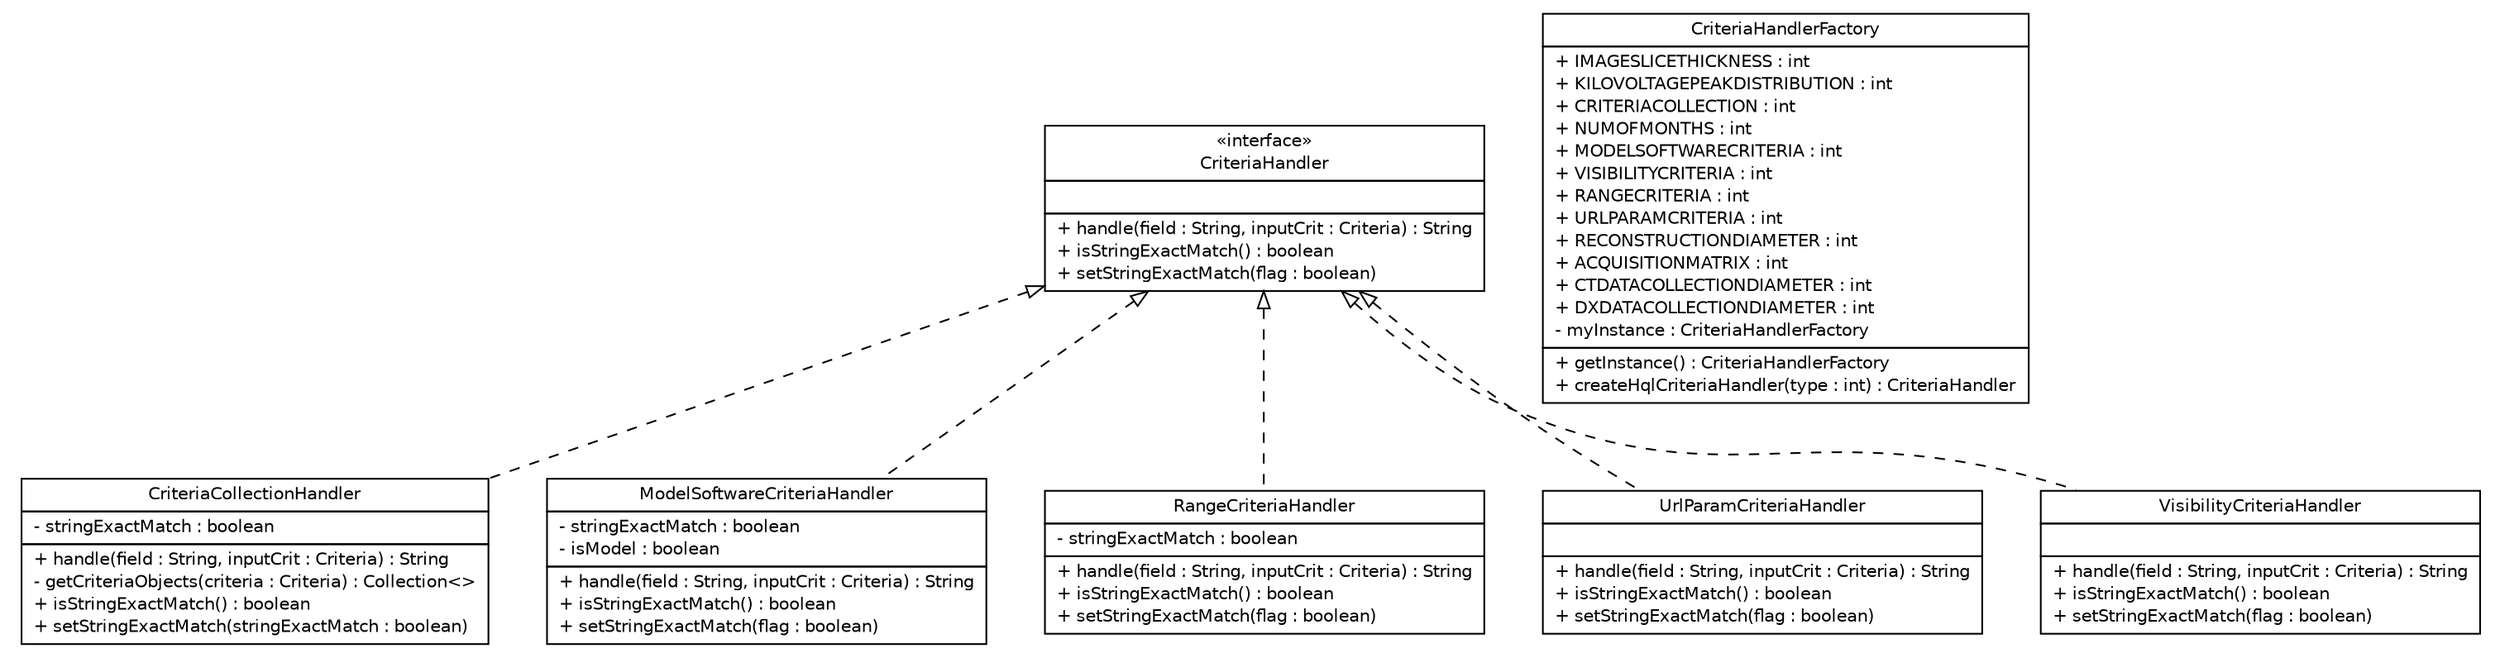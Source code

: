 #!/usr/local/bin/dot
#
# Class diagram 
# Generated by UmlGraph version 4.8 (http://www.spinellis.gr/sw/umlgraph)
#

digraph G {
	edge [fontname="Helvetica",fontsize=10,labelfontname="Helvetica",labelfontsize=10];
	node [fontname="Helvetica",fontsize=10,shape=plaintext];
	// gov.nih.nci.ncia.criteriahandler.CriteriaCollectionHandler
	c551 [label=<<table border="0" cellborder="1" cellspacing="0" cellpadding="2" port="p" href="./CriteriaCollectionHandler.html">
		<tr><td><table border="0" cellspacing="0" cellpadding="1">
			<tr><td> CriteriaCollectionHandler </td></tr>
		</table></td></tr>
		<tr><td><table border="0" cellspacing="0" cellpadding="1">
			<tr><td align="left"> - stringExactMatch : boolean </td></tr>
		</table></td></tr>
		<tr><td><table border="0" cellspacing="0" cellpadding="1">
			<tr><td align="left"> + handle(field : String, inputCrit : Criteria) : String </td></tr>
			<tr><td align="left"> - getCriteriaObjects(criteria : Criteria) : Collection&lt;&gt; </td></tr>
			<tr><td align="left"> + isStringExactMatch() : boolean </td></tr>
			<tr><td align="left"> + setStringExactMatch(stringExactMatch : boolean) </td></tr>
		</table></td></tr>
		</table>>, fontname="Helvetica", fontcolor="black", fontsize=10.0];
	// gov.nih.nci.ncia.criteriahandler.CriteriaHandler
	c552 [label=<<table border="0" cellborder="1" cellspacing="0" cellpadding="2" port="p" href="./CriteriaHandler.html">
		<tr><td><table border="0" cellspacing="0" cellpadding="1">
			<tr><td> &laquo;interface&raquo; </td></tr>
			<tr><td> CriteriaHandler </td></tr>
		</table></td></tr>
		<tr><td><table border="0" cellspacing="0" cellpadding="1">
			<tr><td align="left">  </td></tr>
		</table></td></tr>
		<tr><td><table border="0" cellspacing="0" cellpadding="1">
			<tr><td align="left"> + handle(field : String, inputCrit : Criteria) : String </td></tr>
			<tr><td align="left"> + isStringExactMatch() : boolean </td></tr>
			<tr><td align="left"> + setStringExactMatch(flag : boolean) </td></tr>
		</table></td></tr>
		</table>>, fontname="Helvetica", fontcolor="black", fontsize=10.0];
	// gov.nih.nci.ncia.criteriahandler.CriteriaHandlerFactory
	c553 [label=<<table border="0" cellborder="1" cellspacing="0" cellpadding="2" port="p" href="./CriteriaHandlerFactory.html">
		<tr><td><table border="0" cellspacing="0" cellpadding="1">
			<tr><td> CriteriaHandlerFactory </td></tr>
		</table></td></tr>
		<tr><td><table border="0" cellspacing="0" cellpadding="1">
			<tr><td align="left"> + IMAGESLICETHICKNESS : int </td></tr>
			<tr><td align="left"> + KILOVOLTAGEPEAKDISTRIBUTION : int </td></tr>
			<tr><td align="left"> + CRITERIACOLLECTION : int </td></tr>
			<tr><td align="left"> + NUMOFMONTHS : int </td></tr>
			<tr><td align="left"> + MODELSOFTWARECRITERIA : int </td></tr>
			<tr><td align="left"> + VISIBILITYCRITERIA : int </td></tr>
			<tr><td align="left"> + RANGECRITERIA : int </td></tr>
			<tr><td align="left"> + URLPARAMCRITERIA : int </td></tr>
			<tr><td align="left"> + RECONSTRUCTIONDIAMETER : int </td></tr>
			<tr><td align="left"> + ACQUISITIONMATRIX : int </td></tr>
			<tr><td align="left"> + CTDATACOLLECTIONDIAMETER : int </td></tr>
			<tr><td align="left"> + DXDATACOLLECTIONDIAMETER : int </td></tr>
			<tr><td align="left"> - myInstance : CriteriaHandlerFactory </td></tr>
		</table></td></tr>
		<tr><td><table border="0" cellspacing="0" cellpadding="1">
			<tr><td align="left"> + getInstance() : CriteriaHandlerFactory </td></tr>
			<tr><td align="left"> + createHqlCriteriaHandler(type : int) : CriteriaHandler </td></tr>
		</table></td></tr>
		</table>>, fontname="Helvetica", fontcolor="black", fontsize=10.0];
	// gov.nih.nci.ncia.criteriahandler.ModelSoftwareCriteriaHandler
	c554 [label=<<table border="0" cellborder="1" cellspacing="0" cellpadding="2" port="p" href="./ModelSoftwareCriteriaHandler.html">
		<tr><td><table border="0" cellspacing="0" cellpadding="1">
			<tr><td> ModelSoftwareCriteriaHandler </td></tr>
		</table></td></tr>
		<tr><td><table border="0" cellspacing="0" cellpadding="1">
			<tr><td align="left"> - stringExactMatch : boolean </td></tr>
			<tr><td align="left"> - isModel : boolean </td></tr>
		</table></td></tr>
		<tr><td><table border="0" cellspacing="0" cellpadding="1">
			<tr><td align="left"> + handle(field : String, inputCrit : Criteria) : String </td></tr>
			<tr><td align="left"> + isStringExactMatch() : boolean </td></tr>
			<tr><td align="left"> + setStringExactMatch(flag : boolean) </td></tr>
		</table></td></tr>
		</table>>, fontname="Helvetica", fontcolor="black", fontsize=10.0];
	// gov.nih.nci.ncia.criteriahandler.RangeCriteriaHandler
	c555 [label=<<table border="0" cellborder="1" cellspacing="0" cellpadding="2" port="p" href="./RangeCriteriaHandler.html">
		<tr><td><table border="0" cellspacing="0" cellpadding="1">
			<tr><td> RangeCriteriaHandler </td></tr>
		</table></td></tr>
		<tr><td><table border="0" cellspacing="0" cellpadding="1">
			<tr><td align="left"> - stringExactMatch : boolean </td></tr>
		</table></td></tr>
		<tr><td><table border="0" cellspacing="0" cellpadding="1">
			<tr><td align="left"> + handle(field : String, inputCrit : Criteria) : String </td></tr>
			<tr><td align="left"> + isStringExactMatch() : boolean </td></tr>
			<tr><td align="left"> + setStringExactMatch(flag : boolean) </td></tr>
		</table></td></tr>
		</table>>, fontname="Helvetica", fontcolor="black", fontsize=10.0];
	// gov.nih.nci.ncia.criteriahandler.UrlParamCriteriaHandler
	c556 [label=<<table border="0" cellborder="1" cellspacing="0" cellpadding="2" port="p" href="./UrlParamCriteriaHandler.html">
		<tr><td><table border="0" cellspacing="0" cellpadding="1">
			<tr><td> UrlParamCriteriaHandler </td></tr>
		</table></td></tr>
		<tr><td><table border="0" cellspacing="0" cellpadding="1">
			<tr><td align="left">  </td></tr>
		</table></td></tr>
		<tr><td><table border="0" cellspacing="0" cellpadding="1">
			<tr><td align="left"> + handle(field : String, inputCrit : Criteria) : String </td></tr>
			<tr><td align="left"> + isStringExactMatch() : boolean </td></tr>
			<tr><td align="left"> + setStringExactMatch(flag : boolean) </td></tr>
		</table></td></tr>
		</table>>, fontname="Helvetica", fontcolor="black", fontsize=10.0];
	// gov.nih.nci.ncia.criteriahandler.VisibilityCriteriaHandler
	c557 [label=<<table border="0" cellborder="1" cellspacing="0" cellpadding="2" port="p" href="./VisibilityCriteriaHandler.html">
		<tr><td><table border="0" cellspacing="0" cellpadding="1">
			<tr><td> VisibilityCriteriaHandler </td></tr>
		</table></td></tr>
		<tr><td><table border="0" cellspacing="0" cellpadding="1">
			<tr><td align="left">  </td></tr>
		</table></td></tr>
		<tr><td><table border="0" cellspacing="0" cellpadding="1">
			<tr><td align="left"> + handle(field : String, inputCrit : Criteria) : String </td></tr>
			<tr><td align="left"> + isStringExactMatch() : boolean </td></tr>
			<tr><td align="left"> + setStringExactMatch(flag : boolean) </td></tr>
		</table></td></tr>
		</table>>, fontname="Helvetica", fontcolor="black", fontsize=10.0];
	//gov.nih.nci.ncia.criteriahandler.CriteriaCollectionHandler implements gov.nih.nci.ncia.criteriahandler.CriteriaHandler
	c552:p -> c551:p [dir=back,arrowtail=empty,style=dashed];
	//gov.nih.nci.ncia.criteriahandler.ModelSoftwareCriteriaHandler implements gov.nih.nci.ncia.criteriahandler.CriteriaHandler
	c552:p -> c554:p [dir=back,arrowtail=empty,style=dashed];
	//gov.nih.nci.ncia.criteriahandler.RangeCriteriaHandler implements gov.nih.nci.ncia.criteriahandler.CriteriaHandler
	c552:p -> c555:p [dir=back,arrowtail=empty,style=dashed];
	//gov.nih.nci.ncia.criteriahandler.UrlParamCriteriaHandler implements gov.nih.nci.ncia.criteriahandler.CriteriaHandler
	c552:p -> c556:p [dir=back,arrowtail=empty,style=dashed];
	//gov.nih.nci.ncia.criteriahandler.VisibilityCriteriaHandler implements gov.nih.nci.ncia.criteriahandler.CriteriaHandler
	c552:p -> c557:p [dir=back,arrowtail=empty,style=dashed];
}

